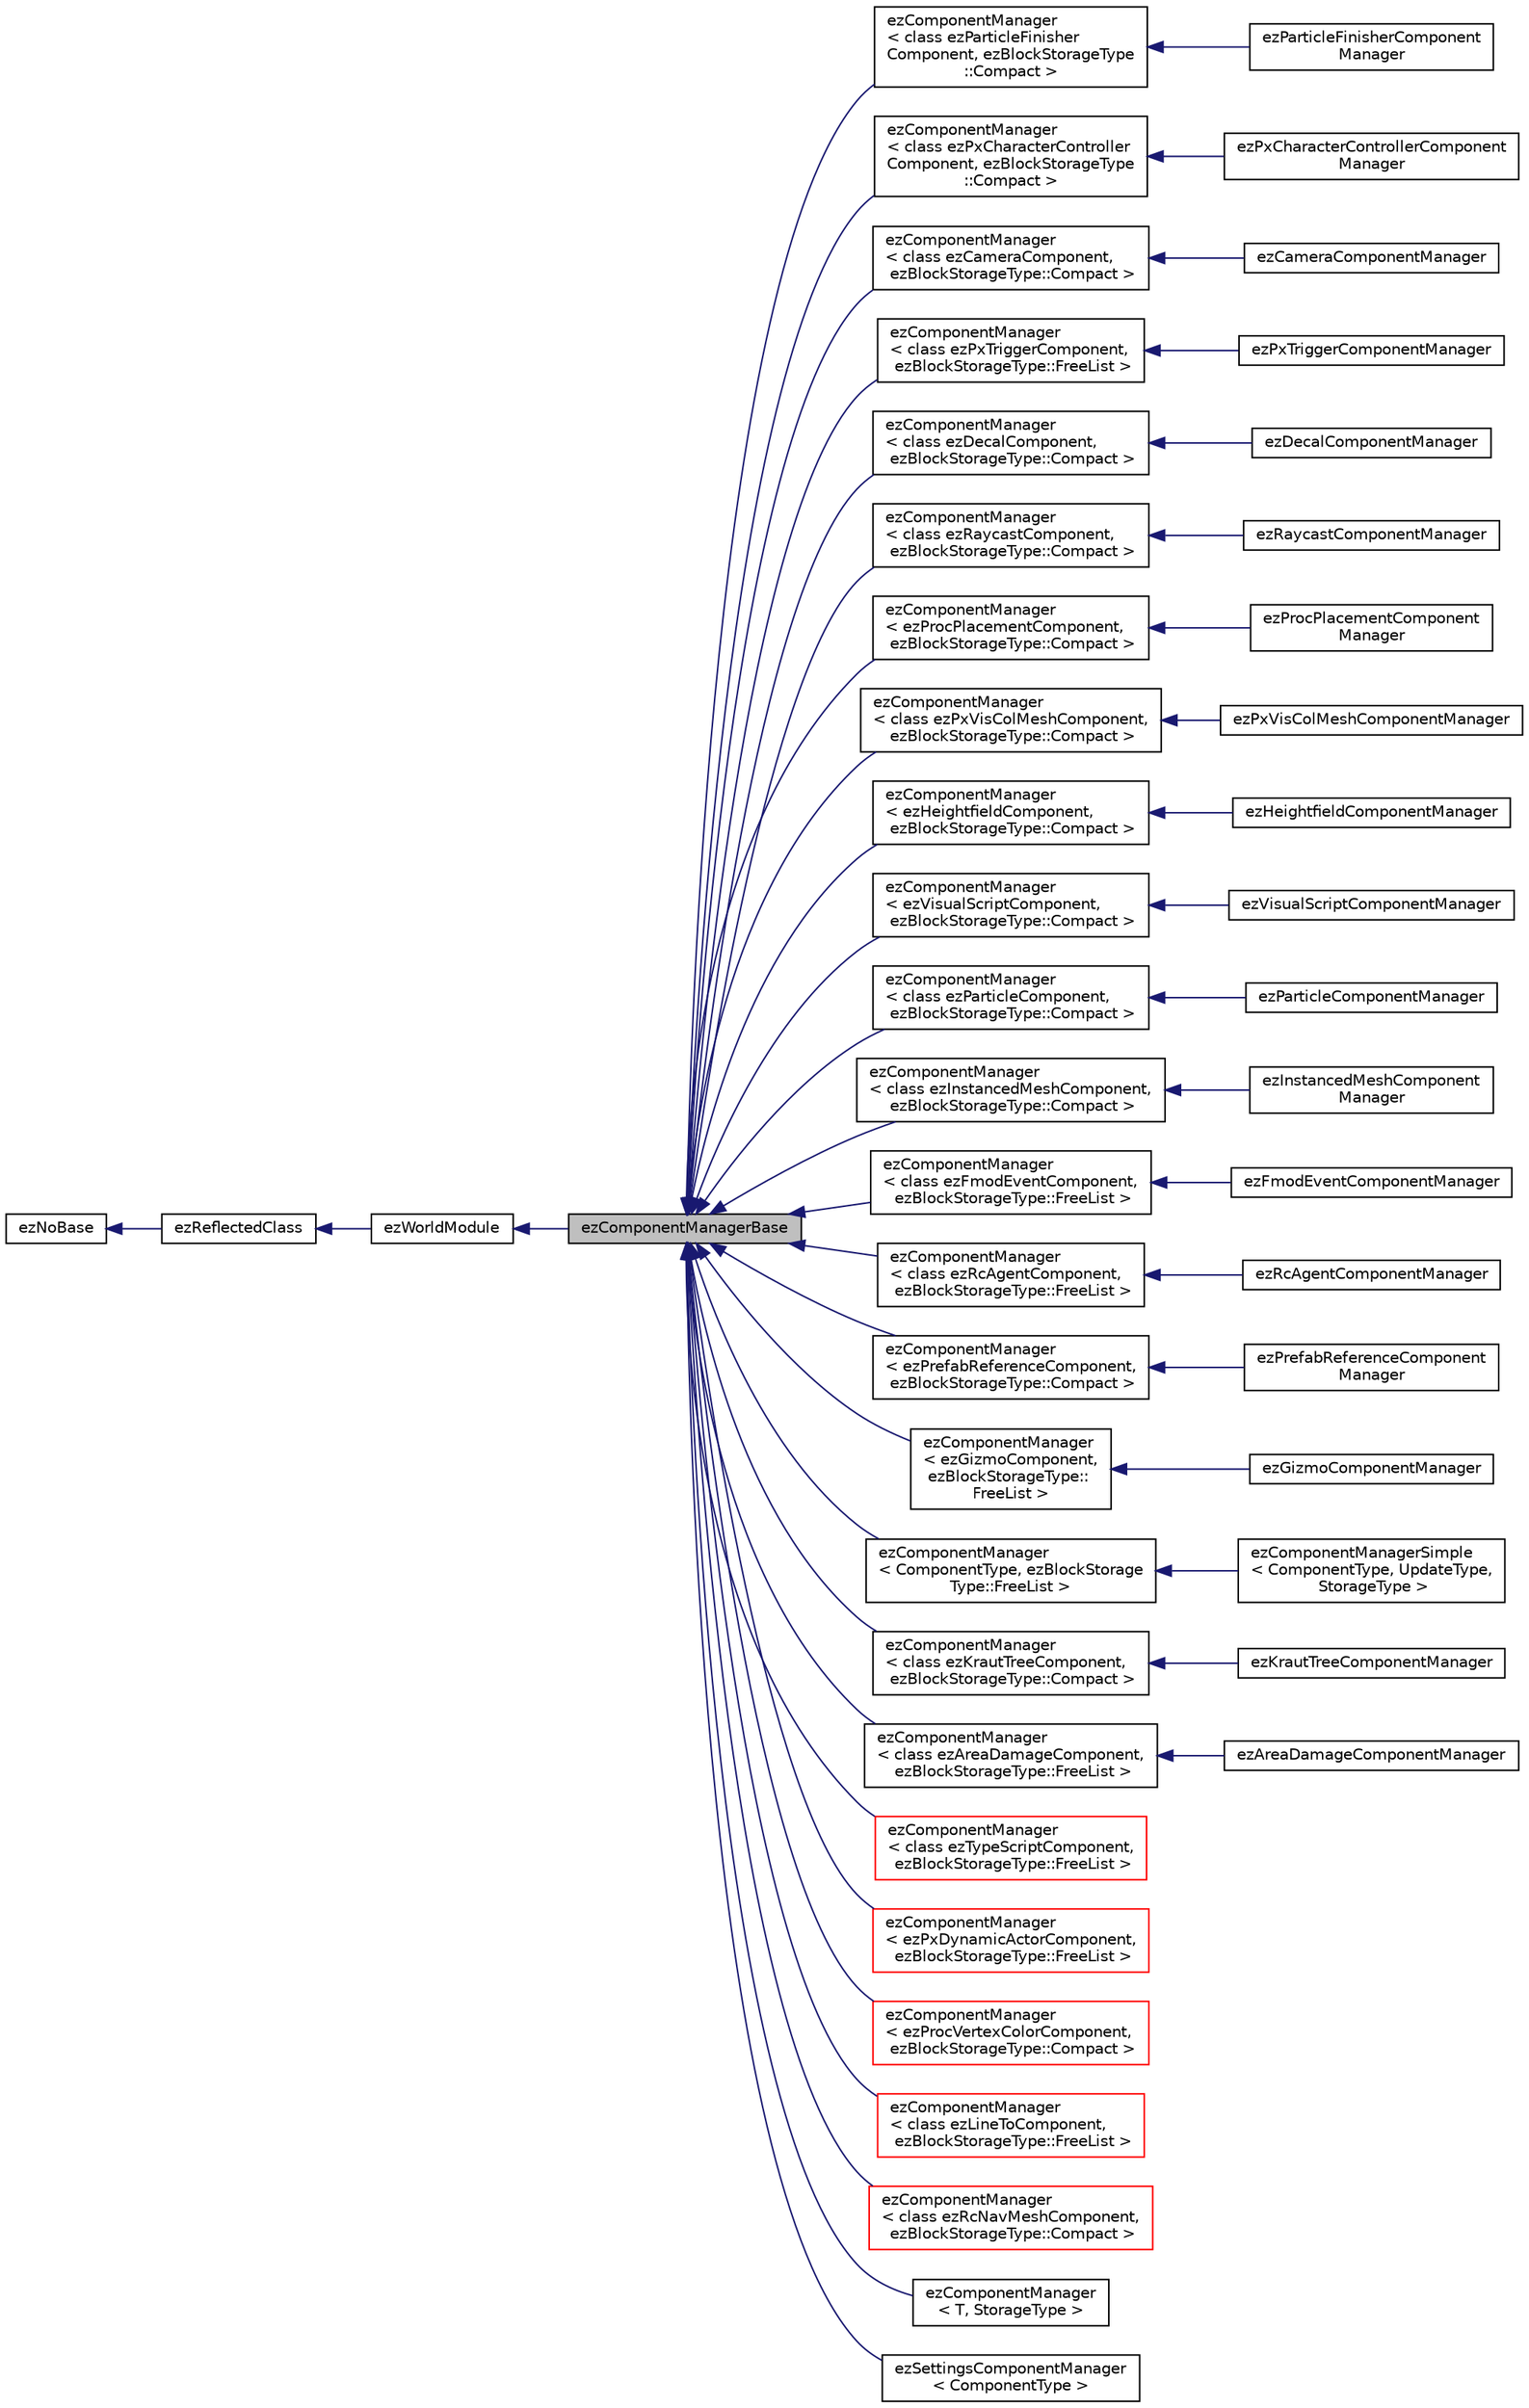 digraph "ezComponentManagerBase"
{
 // LATEX_PDF_SIZE
  edge [fontname="Helvetica",fontsize="10",labelfontname="Helvetica",labelfontsize="10"];
  node [fontname="Helvetica",fontsize="10",shape=record];
  rankdir="LR";
  Node1 [label="ezComponentManagerBase",height=0.2,width=0.4,color="black", fillcolor="grey75", style="filled", fontcolor="black",tooltip="Base class for all component managers. Do not derive directly from this class, but derive from ezComp..."];
  Node2 -> Node1 [dir="back",color="midnightblue",fontsize="10",style="solid",fontname="Helvetica"];
  Node2 [label="ezWorldModule",height=0.2,width=0.4,color="black", fillcolor="white", style="filled",URL="$d1/df7/classez_world_module.htm",tooltip=" "];
  Node3 -> Node2 [dir="back",color="midnightblue",fontsize="10",style="solid",fontname="Helvetica"];
  Node3 [label="ezReflectedClass",height=0.2,width=0.4,color="black", fillcolor="white", style="filled",URL="$db/d45/classez_reflected_class.htm",tooltip="All classes that should be dynamically reflectable, need to be derived from this base class."];
  Node4 -> Node3 [dir="back",color="midnightblue",fontsize="10",style="solid",fontname="Helvetica"];
  Node4 [label="ezNoBase",height=0.2,width=0.4,color="black", fillcolor="white", style="filled",URL="$d4/d02/classez_no_base.htm",tooltip="Dummy type to pass to templates and macros that expect a base type for a class that has no base."];
  Node1 -> Node5 [dir="back",color="midnightblue",fontsize="10",style="solid",fontname="Helvetica"];
  Node5 [label="ezComponentManager\l\< class ezParticleFinisher\lComponent, ezBlockStorageType\l::Compact \>",height=0.2,width=0.4,color="black", fillcolor="white", style="filled",URL="$d7/df2/classez_component_manager.htm",tooltip=" "];
  Node5 -> Node6 [dir="back",color="midnightblue",fontsize="10",style="solid",fontname="Helvetica"];
  Node6 [label="ezParticleFinisherComponent\lManager",height=0.2,width=0.4,color="black", fillcolor="white", style="filled",URL="$d8/d84/classez_particle_finisher_component_manager.htm",tooltip=" "];
  Node1 -> Node7 [dir="back",color="midnightblue",fontsize="10",style="solid",fontname="Helvetica"];
  Node7 [label="ezComponentManager\l\< class ezPxCharacterController\lComponent, ezBlockStorageType\l::Compact \>",height=0.2,width=0.4,color="black", fillcolor="white", style="filled",URL="$d7/df2/classez_component_manager.htm",tooltip=" "];
  Node7 -> Node8 [dir="back",color="midnightblue",fontsize="10",style="solid",fontname="Helvetica"];
  Node8 [label="ezPxCharacterControllerComponent\lManager",height=0.2,width=0.4,color="black", fillcolor="white", style="filled",URL="$d3/db3/classez_px_character_controller_component_manager.htm",tooltip=" "];
  Node1 -> Node9 [dir="back",color="midnightblue",fontsize="10",style="solid",fontname="Helvetica"];
  Node9 [label="ezComponentManager\l\< class ezCameraComponent,\l ezBlockStorageType::Compact \>",height=0.2,width=0.4,color="black", fillcolor="white", style="filled",URL="$d7/df2/classez_component_manager.htm",tooltip=" "];
  Node9 -> Node10 [dir="back",color="midnightblue",fontsize="10",style="solid",fontname="Helvetica"];
  Node10 [label="ezCameraComponentManager",height=0.2,width=0.4,color="black", fillcolor="white", style="filled",URL="$d0/d0a/classez_camera_component_manager.htm",tooltip=" "];
  Node1 -> Node11 [dir="back",color="midnightblue",fontsize="10",style="solid",fontname="Helvetica"];
  Node11 [label="ezComponentManager\l\< class ezPxTriggerComponent,\l ezBlockStorageType::FreeList \>",height=0.2,width=0.4,color="black", fillcolor="white", style="filled",URL="$d7/df2/classez_component_manager.htm",tooltip=" "];
  Node11 -> Node12 [dir="back",color="midnightblue",fontsize="10",style="solid",fontname="Helvetica"];
  Node12 [label="ezPxTriggerComponentManager",height=0.2,width=0.4,color="black", fillcolor="white", style="filled",URL="$d5/d28/classez_px_trigger_component_manager.htm",tooltip=" "];
  Node1 -> Node13 [dir="back",color="midnightblue",fontsize="10",style="solid",fontname="Helvetica"];
  Node13 [label="ezComponentManager\l\< class ezDecalComponent,\l ezBlockStorageType::Compact \>",height=0.2,width=0.4,color="black", fillcolor="white", style="filled",URL="$d7/df2/classez_component_manager.htm",tooltip=" "];
  Node13 -> Node14 [dir="back",color="midnightblue",fontsize="10",style="solid",fontname="Helvetica"];
  Node14 [label="ezDecalComponentManager",height=0.2,width=0.4,color="black", fillcolor="white", style="filled",URL="$dc/db0/classez_decal_component_manager.htm",tooltip=" "];
  Node1 -> Node15 [dir="back",color="midnightblue",fontsize="10",style="solid",fontname="Helvetica"];
  Node15 [label="ezComponentManager\l\< class ezRaycastComponent,\l ezBlockStorageType::Compact \>",height=0.2,width=0.4,color="black", fillcolor="white", style="filled",URL="$d7/df2/classez_component_manager.htm",tooltip=" "];
  Node15 -> Node16 [dir="back",color="midnightblue",fontsize="10",style="solid",fontname="Helvetica"];
  Node16 [label="ezRaycastComponentManager",height=0.2,width=0.4,color="black", fillcolor="white", style="filled",URL="$d7/d15/classez_raycast_component_manager.htm",tooltip=" "];
  Node1 -> Node17 [dir="back",color="midnightblue",fontsize="10",style="solid",fontname="Helvetica"];
  Node17 [label="ezComponentManager\l\< ezProcPlacementComponent,\l ezBlockStorageType::Compact \>",height=0.2,width=0.4,color="black", fillcolor="white", style="filled",URL="$d7/df2/classez_component_manager.htm",tooltip=" "];
  Node17 -> Node18 [dir="back",color="midnightblue",fontsize="10",style="solid",fontname="Helvetica"];
  Node18 [label="ezProcPlacementComponent\lManager",height=0.2,width=0.4,color="black", fillcolor="white", style="filled",URL="$d5/d55/classez_proc_placement_component_manager.htm",tooltip=" "];
  Node1 -> Node19 [dir="back",color="midnightblue",fontsize="10",style="solid",fontname="Helvetica"];
  Node19 [label="ezComponentManager\l\< class ezPxVisColMeshComponent,\l ezBlockStorageType::Compact \>",height=0.2,width=0.4,color="black", fillcolor="white", style="filled",URL="$d7/df2/classez_component_manager.htm",tooltip=" "];
  Node19 -> Node20 [dir="back",color="midnightblue",fontsize="10",style="solid",fontname="Helvetica"];
  Node20 [label="ezPxVisColMeshComponentManager",height=0.2,width=0.4,color="black", fillcolor="white", style="filled",URL="$d9/db5/classez_px_vis_col_mesh_component_manager.htm",tooltip=" "];
  Node1 -> Node21 [dir="back",color="midnightblue",fontsize="10",style="solid",fontname="Helvetica"];
  Node21 [label="ezComponentManager\l\< ezHeightfieldComponent,\l ezBlockStorageType::Compact \>",height=0.2,width=0.4,color="black", fillcolor="white", style="filled",URL="$d7/df2/classez_component_manager.htm",tooltip=" "];
  Node21 -> Node22 [dir="back",color="midnightblue",fontsize="10",style="solid",fontname="Helvetica"];
  Node22 [label="ezHeightfieldComponentManager",height=0.2,width=0.4,color="black", fillcolor="white", style="filled",URL="$d1/d17/classez_heightfield_component_manager.htm",tooltip=" "];
  Node1 -> Node23 [dir="back",color="midnightblue",fontsize="10",style="solid",fontname="Helvetica"];
  Node23 [label="ezComponentManager\l\< ezVisualScriptComponent,\l ezBlockStorageType::Compact \>",height=0.2,width=0.4,color="black", fillcolor="white", style="filled",URL="$d7/df2/classez_component_manager.htm",tooltip=" "];
  Node23 -> Node24 [dir="back",color="midnightblue",fontsize="10",style="solid",fontname="Helvetica"];
  Node24 [label="ezVisualScriptComponentManager",height=0.2,width=0.4,color="black", fillcolor="white", style="filled",URL="$dd/d6d/classez_visual_script_component_manager.htm",tooltip=" "];
  Node1 -> Node25 [dir="back",color="midnightblue",fontsize="10",style="solid",fontname="Helvetica"];
  Node25 [label="ezComponentManager\l\< class ezParticleComponent,\l ezBlockStorageType::Compact \>",height=0.2,width=0.4,color="black", fillcolor="white", style="filled",URL="$d7/df2/classez_component_manager.htm",tooltip=" "];
  Node25 -> Node26 [dir="back",color="midnightblue",fontsize="10",style="solid",fontname="Helvetica"];
  Node26 [label="ezParticleComponentManager",height=0.2,width=0.4,color="black", fillcolor="white", style="filled",URL="$dc/d20/classez_particle_component_manager.htm",tooltip=" "];
  Node1 -> Node27 [dir="back",color="midnightblue",fontsize="10",style="solid",fontname="Helvetica"];
  Node27 [label="ezComponentManager\l\< class ezInstancedMeshComponent,\l ezBlockStorageType::Compact \>",height=0.2,width=0.4,color="black", fillcolor="white", style="filled",URL="$d7/df2/classez_component_manager.htm",tooltip=" "];
  Node27 -> Node28 [dir="back",color="midnightblue",fontsize="10",style="solid",fontname="Helvetica"];
  Node28 [label="ezInstancedMeshComponent\lManager",height=0.2,width=0.4,color="black", fillcolor="white", style="filled",URL="$d3/d19/classez_instanced_mesh_component_manager.htm",tooltip=" "];
  Node1 -> Node29 [dir="back",color="midnightblue",fontsize="10",style="solid",fontname="Helvetica"];
  Node29 [label="ezComponentManager\l\< class ezFmodEventComponent,\l ezBlockStorageType::FreeList \>",height=0.2,width=0.4,color="black", fillcolor="white", style="filled",URL="$d7/df2/classez_component_manager.htm",tooltip=" "];
  Node29 -> Node30 [dir="back",color="midnightblue",fontsize="10",style="solid",fontname="Helvetica"];
  Node30 [label="ezFmodEventComponentManager",height=0.2,width=0.4,color="black", fillcolor="white", style="filled",URL="$d5/da1/classez_fmod_event_component_manager.htm",tooltip=" "];
  Node1 -> Node31 [dir="back",color="midnightblue",fontsize="10",style="solid",fontname="Helvetica"];
  Node31 [label="ezComponentManager\l\< class ezRcAgentComponent,\l ezBlockStorageType::FreeList \>",height=0.2,width=0.4,color="black", fillcolor="white", style="filled",URL="$d7/df2/classez_component_manager.htm",tooltip=" "];
  Node31 -> Node32 [dir="back",color="midnightblue",fontsize="10",style="solid",fontname="Helvetica"];
  Node32 [label="ezRcAgentComponentManager",height=0.2,width=0.4,color="black", fillcolor="white", style="filled",URL="$d8/dbc/classez_rc_agent_component_manager.htm",tooltip=" "];
  Node1 -> Node33 [dir="back",color="midnightblue",fontsize="10",style="solid",fontname="Helvetica"];
  Node33 [label="ezComponentManager\l\< ezPrefabReferenceComponent,\l ezBlockStorageType::Compact \>",height=0.2,width=0.4,color="black", fillcolor="white", style="filled",URL="$d7/df2/classez_component_manager.htm",tooltip=" "];
  Node33 -> Node34 [dir="back",color="midnightblue",fontsize="10",style="solid",fontname="Helvetica"];
  Node34 [label="ezPrefabReferenceComponent\lManager",height=0.2,width=0.4,color="black", fillcolor="white", style="filled",URL="$d3/d1d/classez_prefab_reference_component_manager.htm",tooltip=" "];
  Node1 -> Node35 [dir="back",color="midnightblue",fontsize="10",style="solid",fontname="Helvetica"];
  Node35 [label="ezComponentManager\l\< ezGizmoComponent,\l ezBlockStorageType::\lFreeList \>",height=0.2,width=0.4,color="black", fillcolor="white", style="filled",URL="$d7/df2/classez_component_manager.htm",tooltip=" "];
  Node35 -> Node36 [dir="back",color="midnightblue",fontsize="10",style="solid",fontname="Helvetica"];
  Node36 [label="ezGizmoComponentManager",height=0.2,width=0.4,color="black", fillcolor="white", style="filled",URL="$dc/d23/classez_gizmo_component_manager.htm",tooltip=" "];
  Node1 -> Node37 [dir="back",color="midnightblue",fontsize="10",style="solid",fontname="Helvetica"];
  Node37 [label="ezComponentManager\l\< ComponentType, ezBlockStorage\lType::FreeList \>",height=0.2,width=0.4,color="black", fillcolor="white", style="filled",URL="$d7/df2/classez_component_manager.htm",tooltip=" "];
  Node37 -> Node38 [dir="back",color="midnightblue",fontsize="10",style="solid",fontname="Helvetica"];
  Node38 [label="ezComponentManagerSimple\l\< ComponentType, UpdateType,\l StorageType \>",height=0.2,width=0.4,color="black", fillcolor="white", style="filled",URL="$d6/ddd/classez_component_manager_simple.htm",tooltip="Simple component manager implementation that calls an update method on all components every frame."];
  Node1 -> Node39 [dir="back",color="midnightblue",fontsize="10",style="solid",fontname="Helvetica"];
  Node39 [label="ezComponentManager\l\< class ezKrautTreeComponent,\l ezBlockStorageType::Compact \>",height=0.2,width=0.4,color="black", fillcolor="white", style="filled",URL="$d7/df2/classez_component_manager.htm",tooltip=" "];
  Node39 -> Node40 [dir="back",color="midnightblue",fontsize="10",style="solid",fontname="Helvetica"];
  Node40 [label="ezKrautTreeComponentManager",height=0.2,width=0.4,color="black", fillcolor="white", style="filled",URL="$dc/d39/classez_kraut_tree_component_manager.htm",tooltip=" "];
  Node1 -> Node41 [dir="back",color="midnightblue",fontsize="10",style="solid",fontname="Helvetica"];
  Node41 [label="ezComponentManager\l\< class ezAreaDamageComponent,\l ezBlockStorageType::FreeList \>",height=0.2,width=0.4,color="black", fillcolor="white", style="filled",URL="$d7/df2/classez_component_manager.htm",tooltip=" "];
  Node41 -> Node42 [dir="back",color="midnightblue",fontsize="10",style="solid",fontname="Helvetica"];
  Node42 [label="ezAreaDamageComponentManager",height=0.2,width=0.4,color="black", fillcolor="white", style="filled",URL="$d8/d8c/classez_area_damage_component_manager.htm",tooltip=" "];
  Node1 -> Node43 [dir="back",color="midnightblue",fontsize="10",style="solid",fontname="Helvetica"];
  Node43 [label="ezComponentManager\l\< class ezTypeScriptComponent,\l ezBlockStorageType::FreeList \>",height=0.2,width=0.4,color="red", fillcolor="white", style="filled",URL="$d7/df2/classez_component_manager.htm",tooltip=" "];
  Node1 -> Node45 [dir="back",color="midnightblue",fontsize="10",style="solid",fontname="Helvetica"];
  Node45 [label="ezComponentManager\l\< ezPxDynamicActorComponent,\l ezBlockStorageType::FreeList \>",height=0.2,width=0.4,color="red", fillcolor="white", style="filled",URL="$d7/df2/classez_component_manager.htm",tooltip=" "];
  Node1 -> Node47 [dir="back",color="midnightblue",fontsize="10",style="solid",fontname="Helvetica"];
  Node47 [label="ezComponentManager\l\< ezProcVertexColorComponent,\l ezBlockStorageType::Compact \>",height=0.2,width=0.4,color="red", fillcolor="white", style="filled",URL="$d7/df2/classez_component_manager.htm",tooltip=" "];
  Node1 -> Node49 [dir="back",color="midnightblue",fontsize="10",style="solid",fontname="Helvetica"];
  Node49 [label="ezComponentManager\l\< class ezLineToComponent,\l ezBlockStorageType::FreeList \>",height=0.2,width=0.4,color="red", fillcolor="white", style="filled",URL="$d7/df2/classez_component_manager.htm",tooltip=" "];
  Node1 -> Node51 [dir="back",color="midnightblue",fontsize="10",style="solid",fontname="Helvetica"];
  Node51 [label="ezComponentManager\l\< class ezRcNavMeshComponent,\l ezBlockStorageType::Compact \>",height=0.2,width=0.4,color="red", fillcolor="white", style="filled",URL="$d7/df2/classez_component_manager.htm",tooltip=" "];
  Node1 -> Node53 [dir="back",color="midnightblue",fontsize="10",style="solid",fontname="Helvetica"];
  Node53 [label="ezComponentManager\l\< T, StorageType \>",height=0.2,width=0.4,color="black", fillcolor="white", style="filled",URL="$d7/df2/classez_component_manager.htm",tooltip=" "];
  Node1 -> Node54 [dir="back",color="midnightblue",fontsize="10",style="solid",fontname="Helvetica"];
  Node54 [label="ezSettingsComponentManager\l\< ComponentType \>",height=0.2,width=0.4,color="black", fillcolor="white", style="filled",URL="$df/d58/classez_settings_component_manager.htm",tooltip="A component manager that does no update at all on components and expects only a single instance to be..."];
}
